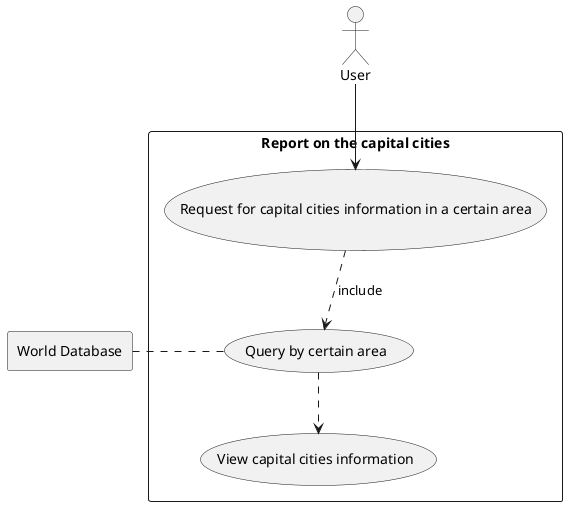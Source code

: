 'USE CASE: 5 Produce a report on all of the capital cities (categorized by the world, a region, a continent) which are organised by the largest population to the smallest
@startuml
'Delecare skinparam
skinparam packageStyle rectangle
'Declare actor as user
actor User
'Declare database as D for world sql
rectangle "World Database" as D

rectangle "Report on the capital cities" {
'Delcare usecase information
usecase UC1 as "Request for capital cities information in a certain area"
usecase UC2 as "Query by certain area"
usecase UC3 as "View capital cities information"

'Start usecase diagram
User --> UC1
'(start) -down-> UC1
UC1 .down.> UC2:include
UC2 .left. D
UC2 .down.> UC3
}

'End usecase diagram
@endum